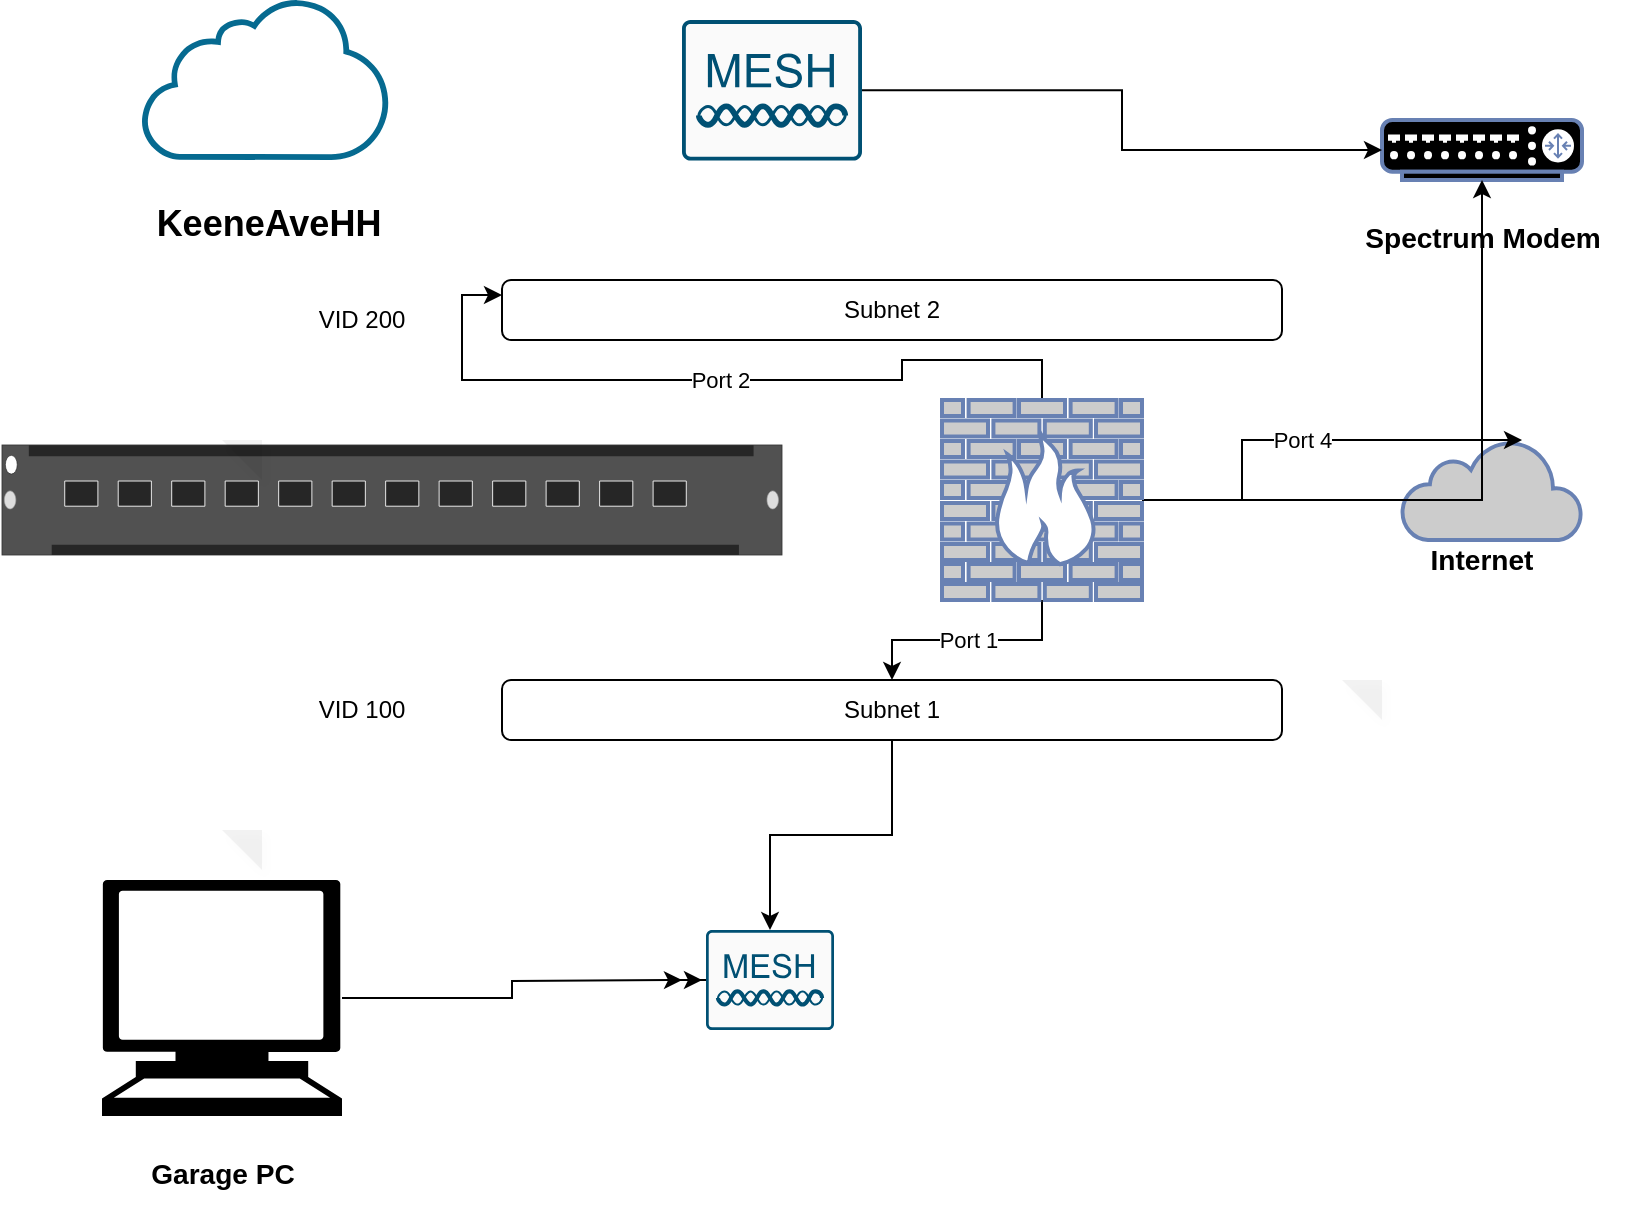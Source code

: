 <mxfile version="20.8.13" type="github">
  <diagram name="Page-1" id="87-kZaRVxhakYZH3iues">
    <mxGraphModel dx="1249" dy="639" grid="1" gridSize="10" guides="1" tooltips="1" connect="1" arrows="1" fold="1" page="1" pageScale="1" pageWidth="850" pageHeight="1100" math="0" shadow="0">
      <root>
        <mxCell id="0" />
        <mxCell id="1" parent="0" />
        <mxCell id="UEz6c2Cf0HH70ggKVtqU-21" style="edgeStyle=orthogonalEdgeStyle;rounded=0;orthogonalLoop=1;jettySize=auto;html=1;fontColor=#000000;" edge="1" parent="1" source="UEz6c2Cf0HH70ggKVtqU-1">
          <mxGeometry relative="1" as="geometry">
            <mxPoint x="350" y="550" as="targetPoint" />
          </mxGeometry>
        </mxCell>
        <mxCell id="UEz6c2Cf0HH70ggKVtqU-1" value="&lt;h3&gt;&lt;b&gt;Garage PC&lt;/b&gt;&lt;/h3&gt;" style="shape=mxgraph.signs.tech.computer;html=1;pointerEvents=1;fillColor=#000000;strokeColor=none;verticalLabelPosition=bottom;verticalAlign=top;align=center;" vertex="1" parent="1">
          <mxGeometry x="60" y="500" width="120" height="118" as="geometry" />
        </mxCell>
        <mxCell id="UEz6c2Cf0HH70ggKVtqU-2" value="&lt;h3&gt;&lt;font color=&quot;#000000&quot;&gt;Spectrum Modem&lt;/font&gt;&lt;/h3&gt;" style="fontColor=#0066CC;verticalAlign=top;verticalLabelPosition=bottom;labelPosition=center;align=center;html=1;outlineConnect=0;fillColor=#000000;strokeColor=#6881B3;gradientColor=none;gradientDirection=north;strokeWidth=2;shape=mxgraph.networks.router;" vertex="1" parent="1">
          <mxGeometry x="700" y="120" width="100" height="30" as="geometry" />
        </mxCell>
        <mxCell id="UEz6c2Cf0HH70ggKVtqU-5" value="" style="html=1;verticalLabelPosition=bottom;verticalAlign=top;outlineConnect=0;shadow=0;dashed=0;shape=mxgraph.rack.hpe_aruba.switches.r0x45a_aruba_6400_12p_40g_100g_qsfp28_module;fontColor=#000000;fillColor=#000000;" vertex="1" parent="1">
          <mxGeometry x="10" y="282.5" width="390" height="55" as="geometry" />
        </mxCell>
        <mxCell id="UEz6c2Cf0HH70ggKVtqU-20" style="edgeStyle=orthogonalEdgeStyle;rounded=0;orthogonalLoop=1;jettySize=auto;html=1;entryX=0.5;entryY=0;entryDx=0;entryDy=0;entryPerimeter=0;fontColor=#000000;" edge="1" parent="1" source="UEz6c2Cf0HH70ggKVtqU-8" target="UEz6c2Cf0HH70ggKVtqU-19">
          <mxGeometry relative="1" as="geometry" />
        </mxCell>
        <mxCell id="UEz6c2Cf0HH70ggKVtqU-8" value="Subnet 1" style="rounded=1;whiteSpace=wrap;html=1;fontColor=#000000;fillColor=none;gradientColor=none;" vertex="1" parent="1">
          <mxGeometry x="260" y="400" width="390" height="30" as="geometry" />
        </mxCell>
        <mxCell id="UEz6c2Cf0HH70ggKVtqU-9" value="Subnet 2" style="rounded=1;whiteSpace=wrap;html=1;fontColor=#000000;fillColor=none;gradientColor=none;" vertex="1" parent="1">
          <mxGeometry x="260" y="200" width="390" height="30" as="geometry" />
        </mxCell>
        <mxCell id="UEz6c2Cf0HH70ggKVtqU-10" value="" style="html=1;outlineConnect=0;fillColor=#CCCCCC;strokeColor=#6881B3;gradientColor=none;gradientDirection=north;strokeWidth=2;shape=mxgraph.networks.cloud;fontColor=#ffffff;" vertex="1" parent="1">
          <mxGeometry x="710" y="280" width="90" height="50" as="geometry" />
        </mxCell>
        <mxCell id="UEz6c2Cf0HH70ggKVtqU-11" value="&lt;h3&gt;Internet&lt;/h3&gt;" style="shape=note;whiteSpace=wrap;html=1;backgroundOutline=1;fontColor=#000000;darkOpacity=0.05;fillColor=none;strokeColor=none;fillStyle=solid;direction=west;gradientDirection=north;gradientColor=none;shadow=1;size=20;pointerEvents=1;" vertex="1" parent="1">
          <mxGeometry x="680" y="260" width="140" height="160" as="geometry" />
        </mxCell>
        <mxCell id="UEz6c2Cf0HH70ggKVtqU-14" value="Port 4" style="edgeStyle=orthogonalEdgeStyle;rounded=0;orthogonalLoop=1;jettySize=auto;html=1;entryX=0.357;entryY=0.875;entryDx=0;entryDy=0;entryPerimeter=0;fontColor=#000000;" edge="1" parent="1" source="UEz6c2Cf0HH70ggKVtqU-13" target="UEz6c2Cf0HH70ggKVtqU-11">
          <mxGeometry relative="1" as="geometry" />
        </mxCell>
        <mxCell id="UEz6c2Cf0HH70ggKVtqU-15" value="Port 1" style="edgeStyle=orthogonalEdgeStyle;rounded=0;orthogonalLoop=1;jettySize=auto;html=1;fontColor=#000000;" edge="1" parent="1" source="UEz6c2Cf0HH70ggKVtqU-13" target="UEz6c2Cf0HH70ggKVtqU-8">
          <mxGeometry relative="1" as="geometry" />
        </mxCell>
        <mxCell id="UEz6c2Cf0HH70ggKVtqU-16" value="Port 2" style="edgeStyle=orthogonalEdgeStyle;rounded=0;orthogonalLoop=1;jettySize=auto;html=1;entryX=0;entryY=0.25;entryDx=0;entryDy=0;fontColor=#000000;" edge="1" parent="1" source="UEz6c2Cf0HH70ggKVtqU-13" target="UEz6c2Cf0HH70ggKVtqU-9">
          <mxGeometry relative="1" as="geometry" />
        </mxCell>
        <mxCell id="UEz6c2Cf0HH70ggKVtqU-23" style="edgeStyle=orthogonalEdgeStyle;rounded=0;orthogonalLoop=1;jettySize=auto;html=1;fontColor=#000000;" edge="1" parent="1" source="UEz6c2Cf0HH70ggKVtqU-13" target="UEz6c2Cf0HH70ggKVtqU-2">
          <mxGeometry relative="1" as="geometry" />
        </mxCell>
        <mxCell id="UEz6c2Cf0HH70ggKVtqU-13" value="" style="fontColor=#0066CC;verticalAlign=top;verticalLabelPosition=bottom;labelPosition=center;align=center;html=1;outlineConnect=0;fillColor=#CCCCCC;strokeColor=#6881B3;gradientColor=none;gradientDirection=north;strokeWidth=2;shape=mxgraph.networks.firewall;" vertex="1" parent="1">
          <mxGeometry x="480" y="260" width="100" height="100" as="geometry" />
        </mxCell>
        <mxCell id="UEz6c2Cf0HH70ggKVtqU-17" value="VID 200" style="shape=note;whiteSpace=wrap;html=1;backgroundOutline=1;fontColor=#000000;darkOpacity=0.05;fillColor=none;strokeColor=none;fillStyle=solid;direction=west;gradientDirection=north;gradientColor=#FFF2A1;shadow=1;size=20;pointerEvents=1;" vertex="1" parent="1">
          <mxGeometry x="120" y="140" width="140" height="160" as="geometry" />
        </mxCell>
        <mxCell id="UEz6c2Cf0HH70ggKVtqU-18" value="VID 100" style="shape=note;whiteSpace=wrap;html=1;backgroundOutline=1;fontColor=#000000;darkOpacity=0.05;fillColor=none;strokeColor=none;fillStyle=solid;direction=west;gradientDirection=north;gradientColor=#FFF2A1;shadow=1;size=20;pointerEvents=1;" vertex="1" parent="1">
          <mxGeometry x="120" y="335" width="140" height="160" as="geometry" />
        </mxCell>
        <mxCell id="UEz6c2Cf0HH70ggKVtqU-22" style="edgeStyle=orthogonalEdgeStyle;rounded=0;orthogonalLoop=1;jettySize=auto;html=1;fontColor=#000000;" edge="1" parent="1" source="UEz6c2Cf0HH70ggKVtqU-19">
          <mxGeometry relative="1" as="geometry">
            <mxPoint x="360" y="550" as="targetPoint" />
          </mxGeometry>
        </mxCell>
        <mxCell id="UEz6c2Cf0HH70ggKVtqU-19" value="" style="sketch=0;points=[[0.015,0.015,0],[0.985,0.015,0],[0.985,0.985,0],[0.015,0.985,0],[0.25,0,0],[0.5,0,0],[0.75,0,0],[1,0.25,0],[1,0.5,0],[1,0.75,0],[0.75,1,0],[0.5,1,0],[0.25,1,0],[0,0.75,0],[0,0.5,0],[0,0.25,0]];verticalLabelPosition=bottom;html=1;verticalAlign=top;aspect=fixed;align=center;pointerEvents=1;shape=mxgraph.cisco19.rect;prIcon=mesh_access_point;fillColor=#FAFAFA;strokeColor=#005073;fontColor=#000000;" vertex="1" parent="1">
          <mxGeometry x="362" y="525" width="64" height="50" as="geometry" />
        </mxCell>
        <mxCell id="UEz6c2Cf0HH70ggKVtqU-25" style="edgeStyle=orthogonalEdgeStyle;rounded=0;orthogonalLoop=1;jettySize=auto;html=1;fontColor=#000000;" edge="1" parent="1" source="UEz6c2Cf0HH70ggKVtqU-24" target="UEz6c2Cf0HH70ggKVtqU-2">
          <mxGeometry relative="1" as="geometry" />
        </mxCell>
        <mxCell id="UEz6c2Cf0HH70ggKVtqU-24" value="" style="sketch=0;points=[[0.015,0.015,0],[0.985,0.015,0],[0.985,0.985,0],[0.015,0.985,0],[0.25,0,0],[0.5,0,0],[0.75,0,0],[1,0.25,0],[1,0.5,0],[1,0.75,0],[0.75,1,0],[0.5,1,0],[0.25,1,0],[0,0.75,0],[0,0.5,0],[0,0.25,0]];verticalLabelPosition=bottom;html=1;verticalAlign=top;aspect=fixed;align=center;pointerEvents=1;shape=mxgraph.cisco19.rect;prIcon=mesh_access_point;fillColor=#FAFAFA;strokeColor=#005073;fontColor=#000000;" vertex="1" parent="1">
          <mxGeometry x="350" y="70" width="90" height="70.31" as="geometry" />
        </mxCell>
        <mxCell id="UEz6c2Cf0HH70ggKVtqU-26" value="&lt;h2&gt;KeeneAveHH&lt;/h2&gt;" style="sketch=0;pointerEvents=1;shadow=0;dashed=0;html=1;strokeColor=none;aspect=fixed;labelPosition=center;verticalLabelPosition=bottom;verticalAlign=top;align=center;outlineConnect=0;shape=mxgraph.vvd.cloud_computing;fillColor=#066A90;fontColor=#000000;" vertex="1" parent="1">
          <mxGeometry x="80" y="60" width="125" height="80" as="geometry" />
        </mxCell>
      </root>
    </mxGraphModel>
  </diagram>
</mxfile>
